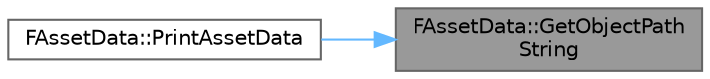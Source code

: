 digraph "FAssetData::GetObjectPathString"
{
 // INTERACTIVE_SVG=YES
 // LATEX_PDF_SIZE
  bgcolor="transparent";
  edge [fontname=Helvetica,fontsize=10,labelfontname=Helvetica,labelfontsize=10];
  node [fontname=Helvetica,fontsize=10,shape=box,height=0.2,width=0.4];
  rankdir="RL";
  Node1 [id="Node000001",label="FAssetData::GetObjectPath\lString",height=0.2,width=0.4,color="gray40", fillcolor="grey60", style="filled", fontcolor="black",tooltip="Return the object path as a string."];
  Node1 -> Node2 [id="edge1_Node000001_Node000002",dir="back",color="steelblue1",style="solid",tooltip=" "];
  Node2 [id="Node000002",label="FAssetData::PrintAssetData",height=0.2,width=0.4,color="grey40", fillcolor="white", style="filled",URL="$dd/dc3/structFAssetData.html#a9cb683ddbcaef20b4b2efbf0b3cdf2b6",tooltip="Prints the details of the asset to the log."];
}
